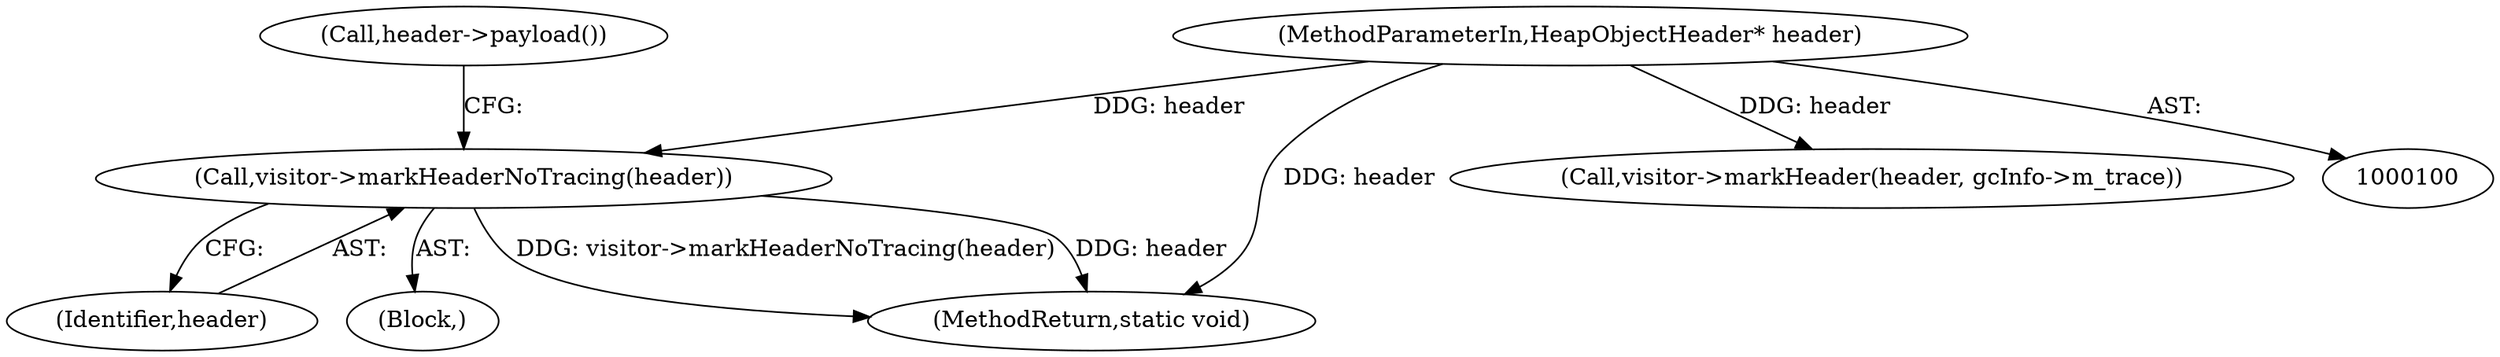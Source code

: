 digraph "0_Chrome_0749ec24fae74ec32d0567eef0e5ec43c84dbcb9_7@API" {
"1000117" [label="(Call,visitor->markHeaderNoTracing(header))"];
"1000102" [label="(MethodParameterIn,HeapObjectHeader* header)"];
"1000118" [label="(Identifier,header)"];
"1000102" [label="(MethodParameterIn,HeapObjectHeader* header)"];
"1000121" [label="(Call,header->payload())"];
"1000117" [label="(Call,visitor->markHeaderNoTracing(header))"];
"1000125" [label="(Call,visitor->markHeader(header, gcInfo->m_trace))"];
"1000116" [label="(Block,)"];
"1000130" [label="(MethodReturn,static void)"];
"1000117" -> "1000116"  [label="AST: "];
"1000117" -> "1000118"  [label="CFG: "];
"1000118" -> "1000117"  [label="AST: "];
"1000121" -> "1000117"  [label="CFG: "];
"1000117" -> "1000130"  [label="DDG: visitor->markHeaderNoTracing(header)"];
"1000117" -> "1000130"  [label="DDG: header"];
"1000102" -> "1000117"  [label="DDG: header"];
"1000102" -> "1000100"  [label="AST: "];
"1000102" -> "1000130"  [label="DDG: header"];
"1000102" -> "1000125"  [label="DDG: header"];
}
